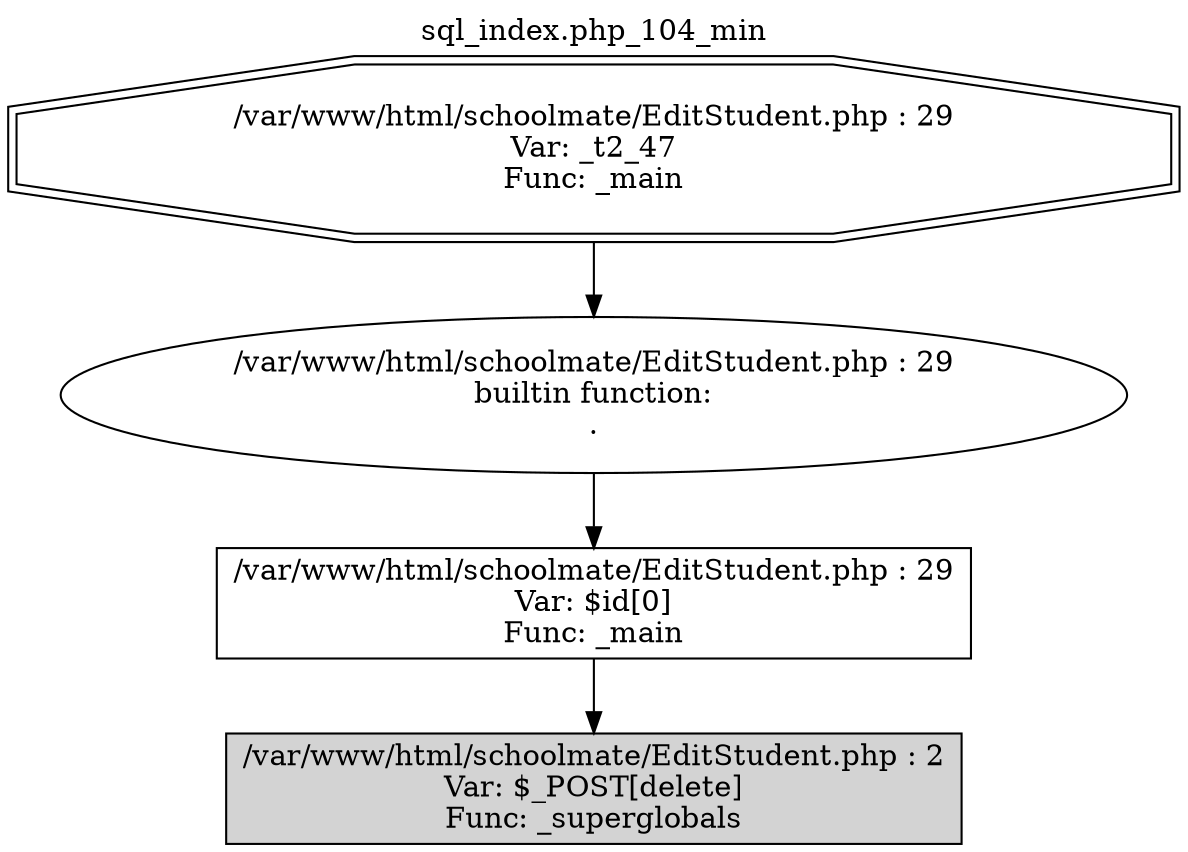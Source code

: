digraph cfg {
  label="sql_index.php_104_min";
  labelloc=t;
  n1 [shape=doubleoctagon, label="/var/www/html/schoolmate/EditStudent.php : 29\nVar: _t2_47\nFunc: _main\n"];
  n2 [shape=ellipse, label="/var/www/html/schoolmate/EditStudent.php : 29\nbuiltin function:\n.\n"];
  n3 [shape=box, label="/var/www/html/schoolmate/EditStudent.php : 29\nVar: $id[0]\nFunc: _main\n"];
  n4 [shape=box, label="/var/www/html/schoolmate/EditStudent.php : 2\nVar: $_POST[delete]\nFunc: _superglobals\n",style=filled];
  n1 -> n2;
  n2 -> n3;
  n3 -> n4;
}
